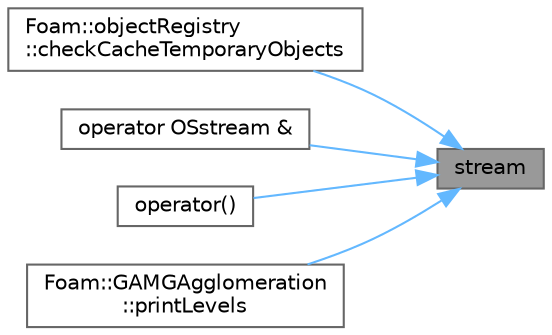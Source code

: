 digraph "stream"
{
 // LATEX_PDF_SIZE
  bgcolor="transparent";
  edge [fontname=Helvetica,fontsize=10,labelfontname=Helvetica,labelfontsize=10];
  node [fontname=Helvetica,fontsize=10,shape=box,height=0.2,width=0.4];
  rankdir="RL";
  Node1 [id="Node000001",label="stream",height=0.2,width=0.4,color="gray40", fillcolor="grey60", style="filled", fontcolor="black",tooltip=" "];
  Node1 -> Node2 [id="edge1_Node000001_Node000002",dir="back",color="steelblue1",style="solid",tooltip=" "];
  Node2 [id="Node000002",label="Foam::objectRegistry\l::checkCacheTemporaryObjects",height=0.2,width=0.4,color="grey40", fillcolor="white", style="filled",URL="$classFoam_1_1objectRegistry.html#a8bf82f48f1b2bf033a1bee8f68ae0370",tooltip=" "];
  Node1 -> Node3 [id="edge2_Node000001_Node000003",dir="back",color="steelblue1",style="solid",tooltip=" "];
  Node3 [id="Node000003",label="operator OSstream &",height=0.2,width=0.4,color="grey40", fillcolor="white", style="filled",URL="$classFoam_1_1messageStream.html#ace2f1896a5f24eaa0c94f103ea3bfa6f",tooltip=" "];
  Node1 -> Node4 [id="edge3_Node000001_Node000004",dir="back",color="steelblue1",style="solid",tooltip=" "];
  Node4 [id="Node000004",label="operator()",height=0.2,width=0.4,color="grey40", fillcolor="white", style="filled",URL="$classFoam_1_1messageStream.html#acd96f2e43a5325910b15e97776cfceff",tooltip=" "];
  Node1 -> Node5 [id="edge4_Node000001_Node000005",dir="back",color="steelblue1",style="solid",tooltip=" "];
  Node5 [id="Node000005",label="Foam::GAMGAgglomeration\l::printLevels",height=0.2,width=0.4,color="grey40", fillcolor="white", style="filled",URL="$classFoam_1_1GAMGAgglomeration.html#a9f63f3062ac0dbb8aba367c7d021615b",tooltip=" "];
}
